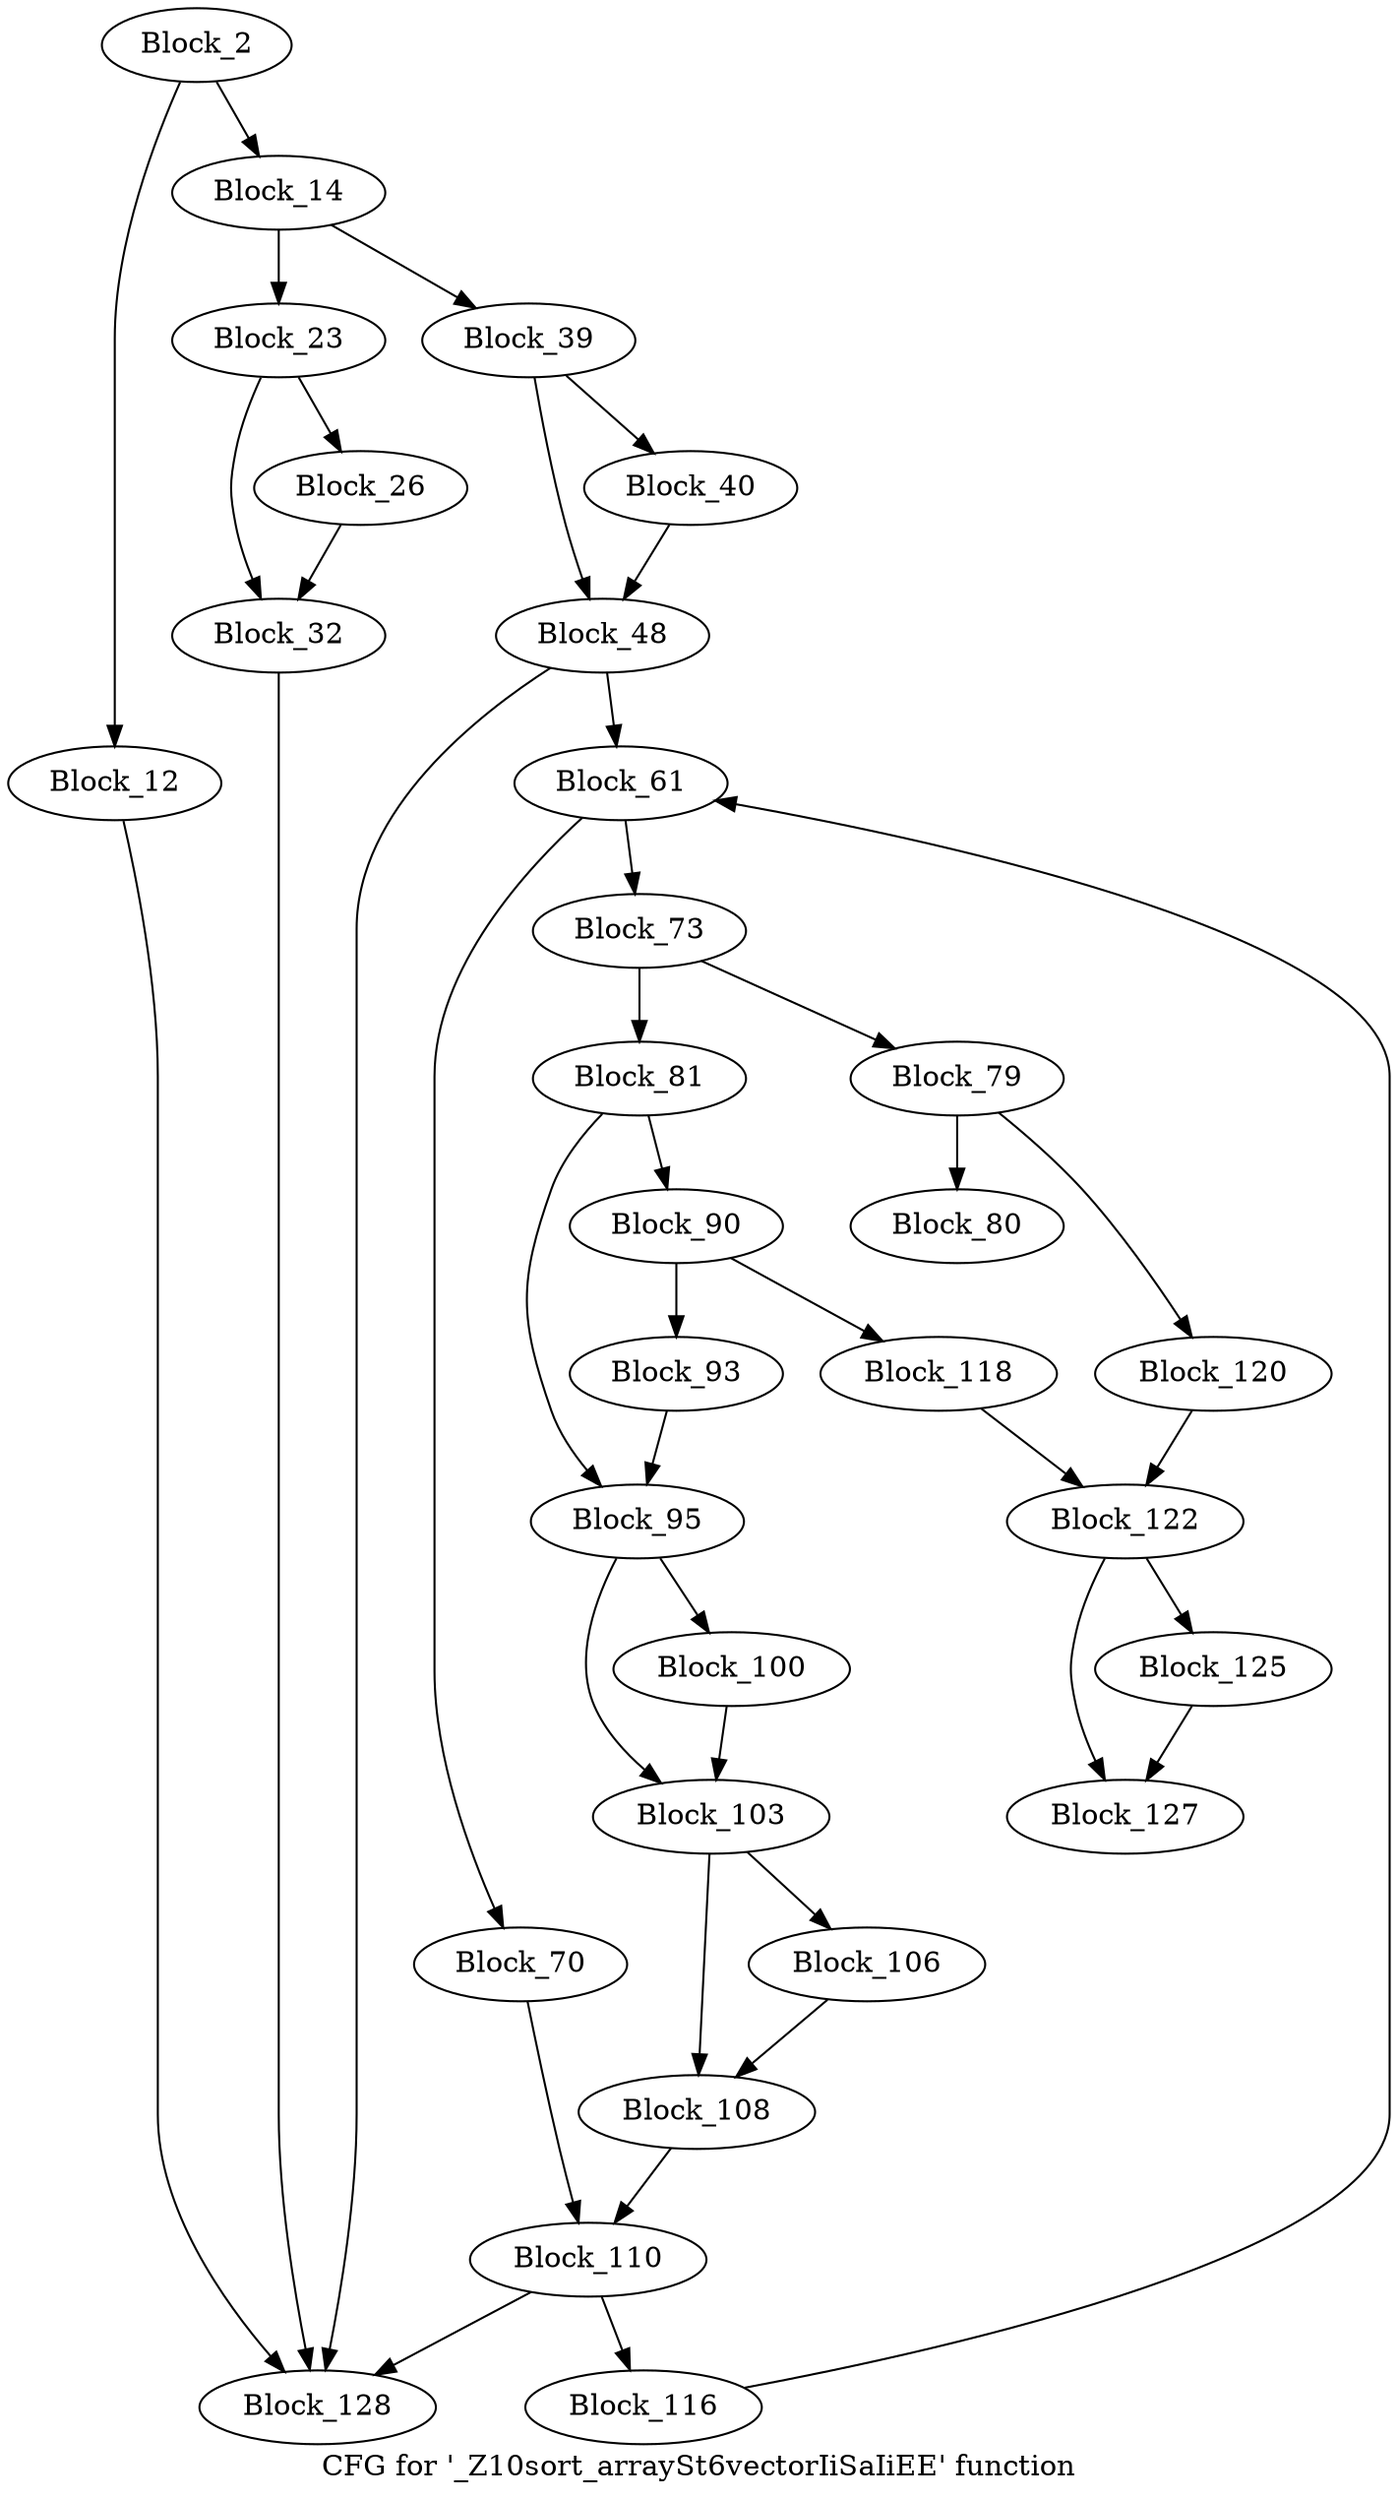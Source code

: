 digraph "CFG for '_Z10sort_arraySt6vectorIiSaIiEE' function" {
	label="CFG for '_Z10sort_arraySt6vectorIiSaIiEE' function";

	block_2 [label="Block_2"];
	block_2:s0 -> block_12;
	block_2:s1 -> block_14;
	block_12 [label="Block_12"];
	block_12 -> block_128;
	block_14 [label="Block_14"];
	block_14:s0 -> block_23;
	block_14:s1 -> block_39;
	block_23 [label="Block_23"];
	block_23:s0 -> block_32;
	block_23:s1 -> block_26;
	block_26 [label="Block_26"];
	block_26 -> block_32;
	block_32 [label="Block_32"];
	block_32 -> block_128;
	block_39 [label="Block_39"];
	block_39:s0 -> block_48;
	block_39:s1 -> block_40;
	block_40 [label="Block_40"];
	block_40 -> block_48;
	block_48 [label="Block_48"];
	block_48:s0 -> block_61;
	block_48:s1 -> block_128;
	block_61 [label="Block_61"];
	block_61:s0 -> block_73;
	block_61:s1 -> block_70;
	block_70 [label="Block_70"];
	block_70 -> block_110;
	block_73 [label="Block_73"];
	block_73:s0 -> block_79;
	block_73:s1 -> block_81;
	block_79 [label="Block_79"];
	block_79 -> block_80;
	block_79 -> block_120;
	block_80 [label="Block_80"];
	block_81 [label="Block_81"];
	block_81:s0 -> block_95;
	block_81:s1 -> block_90;
	block_90 [label="Block_90"];
	block_90 -> block_93;
	block_90 -> block_118;
	block_93 [label="Block_93"];
	block_93 -> block_95;
	block_95 [label="Block_95"];
	block_95:s0 -> block_100;
	block_95:s1 -> block_103;
	block_100 [label="Block_100"];
	block_100 -> block_103;
	block_103 [label="Block_103"];
	block_103:s0 -> block_108;
	block_103:s1 -> block_106;
	block_106 [label="Block_106"];
	block_106 -> block_108;
	block_108 [label="Block_108"];
	block_108 -> block_110;
	block_110 [label="Block_110"];
	block_110:s0 -> block_116;
	block_110:s1 -> block_128;
	block_116 [label="Block_116"];
	block_116 -> block_61;
	block_118 [label="Block_118"];
	block_118 -> block_122;
	block_120 [label="Block_120"];
	block_120 -> block_122;
	block_122 [label="Block_122"];
	block_122:s0 -> block_127;
	block_122:s1 -> block_125;
	block_125 [label="Block_125"];
	block_125 -> block_127;
	block_127 [label="Block_127"];
	block_128 [label="Block_128"];
}

